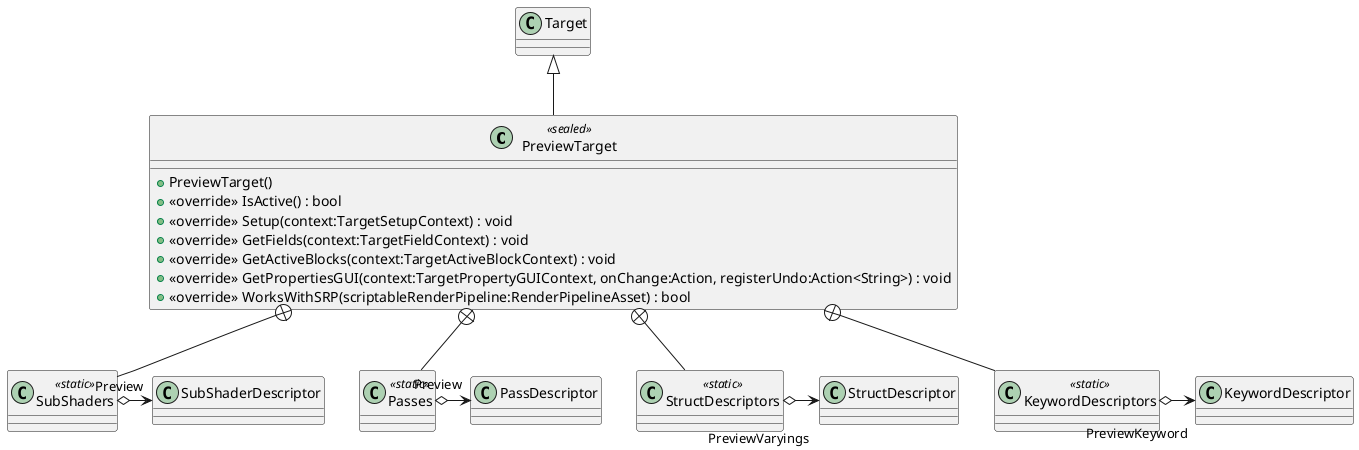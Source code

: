 @startuml
class PreviewTarget <<sealed>> {
    + PreviewTarget()
    + <<override>> IsActive() : bool
    + <<override>> Setup(context:TargetSetupContext) : void
    + <<override>> GetFields(context:TargetFieldContext) : void
    + <<override>> GetActiveBlocks(context:TargetActiveBlockContext) : void
    + <<override>> GetPropertiesGUI(context:TargetPropertyGUIContext, onChange:Action, registerUndo:Action<String>) : void
    + <<override>> WorksWithSRP(scriptableRenderPipeline:RenderPipelineAsset) : bool
}
class SubShaders <<static>> {
}
class Passes <<static>> {
}
class StructDescriptors <<static>> {
}
class KeywordDescriptors <<static>> {
}
Target <|-- PreviewTarget
PreviewTarget +-- SubShaders
SubShaders o-> "Preview" SubShaderDescriptor
PreviewTarget +-- Passes
Passes o-> "Preview" PassDescriptor
PreviewTarget +-- StructDescriptors
StructDescriptors o-> "PreviewVaryings" StructDescriptor
PreviewTarget +-- KeywordDescriptors
KeywordDescriptors o-> "PreviewKeyword" KeywordDescriptor
@enduml
